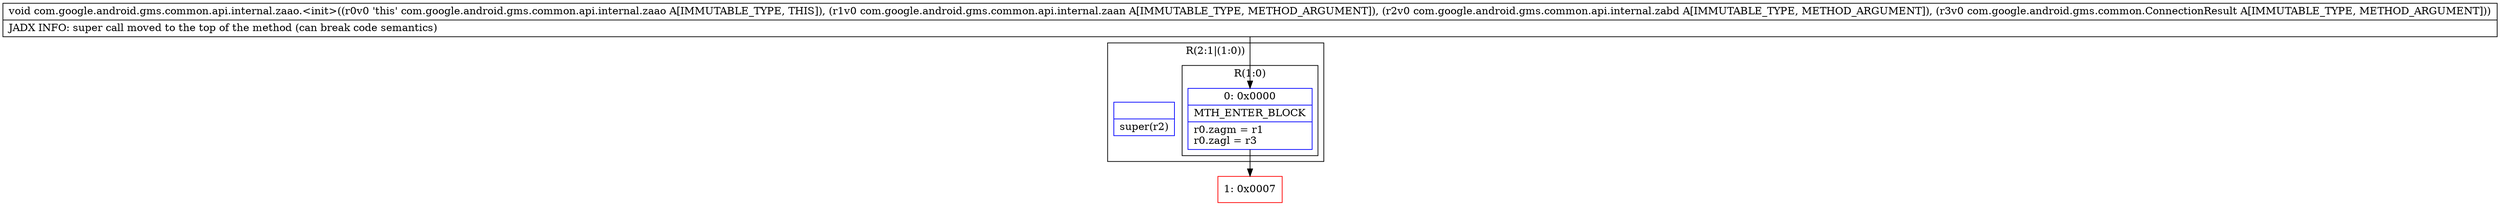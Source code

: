 digraph "CFG forcom.google.android.gms.common.api.internal.zaao.\<init\>(Lcom\/google\/android\/gms\/common\/api\/internal\/zaan;Lcom\/google\/android\/gms\/common\/api\/internal\/zabd;Lcom\/google\/android\/gms\/common\/ConnectionResult;)V" {
subgraph cluster_Region_1326398721 {
label = "R(2:1|(1:0))";
node [shape=record,color=blue];
Node_InsnContainer_1194433588 [shape=record,label="{|super(r2)\l}"];
subgraph cluster_Region_228419902 {
label = "R(1:0)";
node [shape=record,color=blue];
Node_0 [shape=record,label="{0\:\ 0x0000|MTH_ENTER_BLOCK\l|r0.zagm = r1\lr0.zagl = r3\l}"];
}
}
Node_1 [shape=record,color=red,label="{1\:\ 0x0007}"];
MethodNode[shape=record,label="{void com.google.android.gms.common.api.internal.zaao.\<init\>((r0v0 'this' com.google.android.gms.common.api.internal.zaao A[IMMUTABLE_TYPE, THIS]), (r1v0 com.google.android.gms.common.api.internal.zaan A[IMMUTABLE_TYPE, METHOD_ARGUMENT]), (r2v0 com.google.android.gms.common.api.internal.zabd A[IMMUTABLE_TYPE, METHOD_ARGUMENT]), (r3v0 com.google.android.gms.common.ConnectionResult A[IMMUTABLE_TYPE, METHOD_ARGUMENT]))  | JADX INFO: super call moved to the top of the method (can break code semantics)\l}"];
MethodNode -> Node_0;
Node_0 -> Node_1;
}

